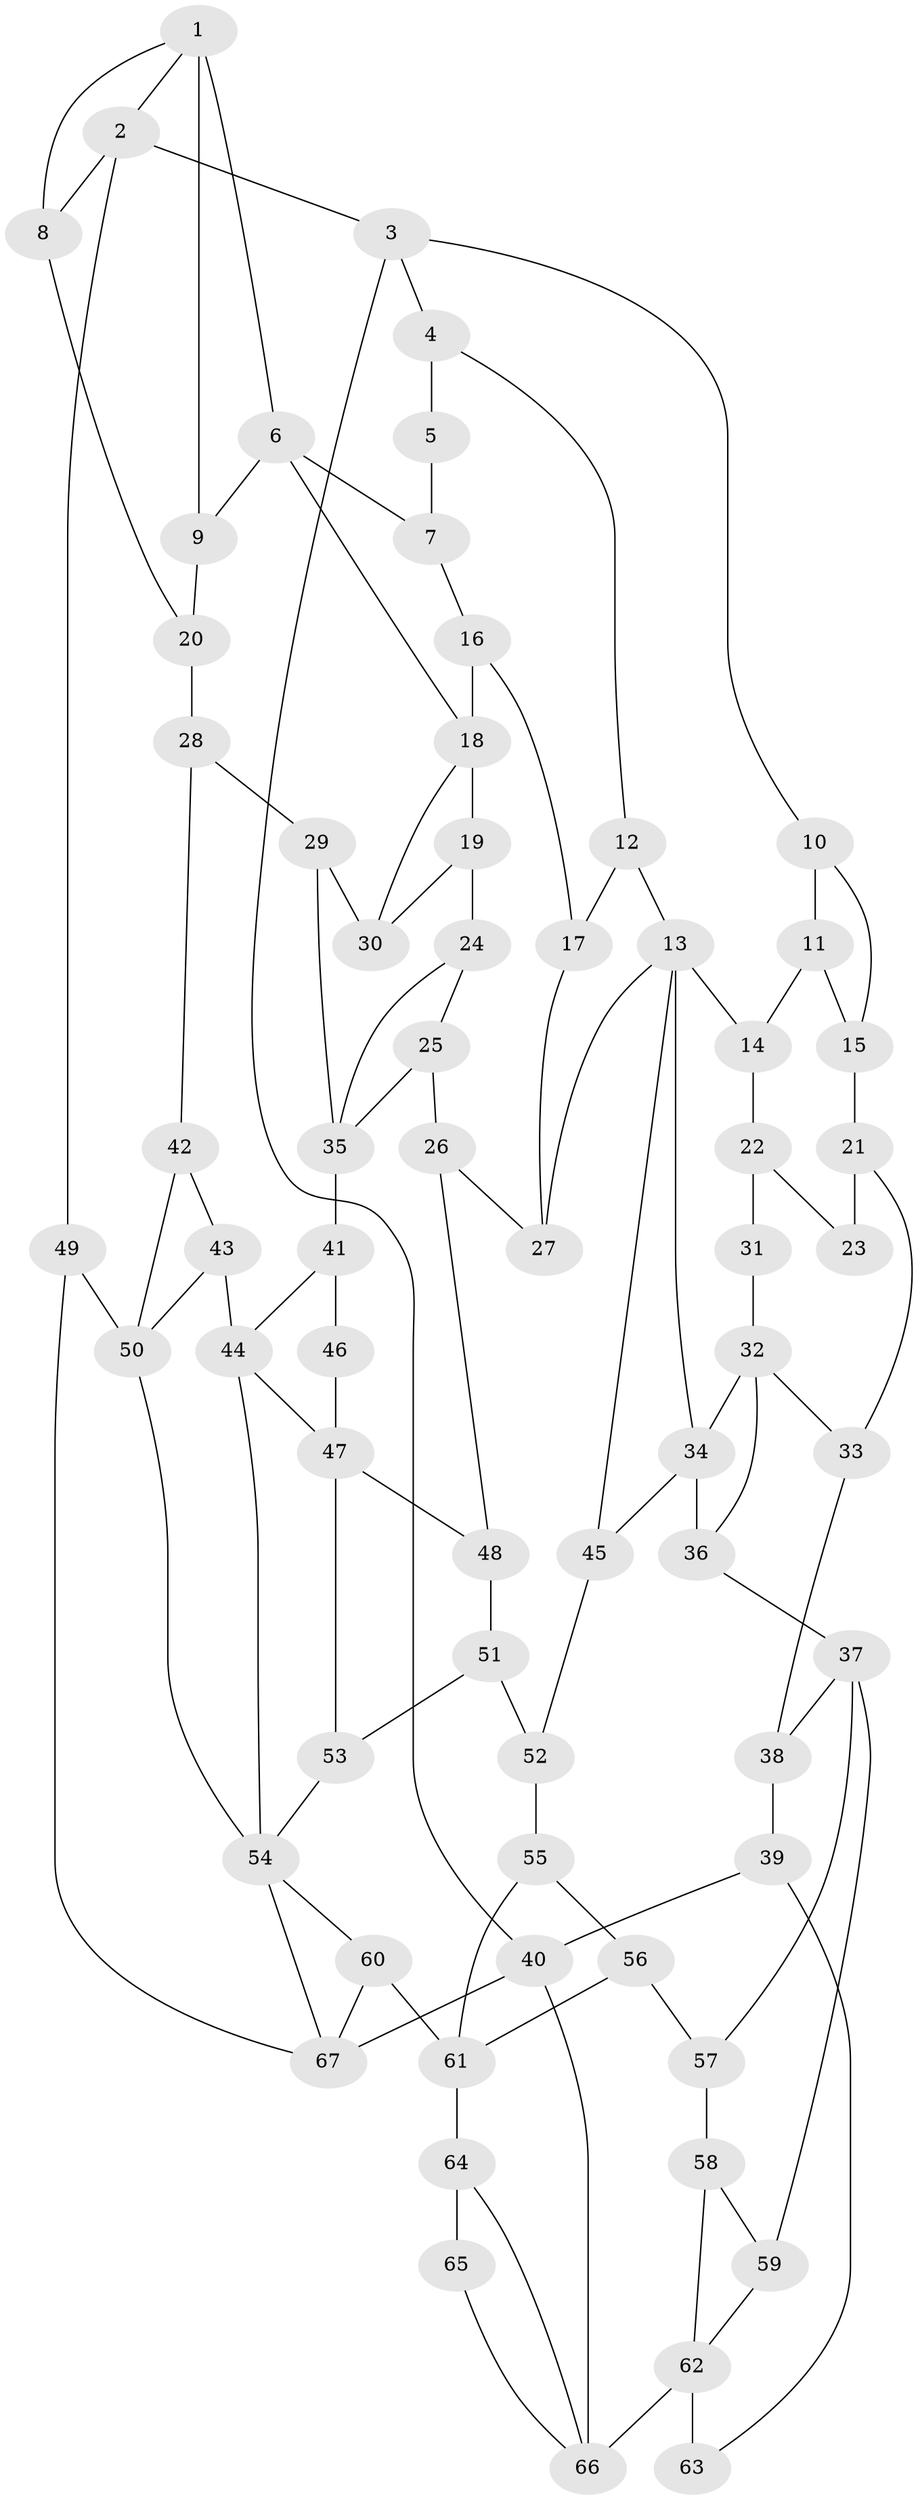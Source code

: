 // original degree distribution, {3: 0.022556390977443608, 6: 0.20300751879699247, 5: 0.5639097744360902, 4: 0.21052631578947367}
// Generated by graph-tools (version 1.1) at 2025/54/03/04/25 22:54:39]
// undirected, 67 vertices, 108 edges
graph export_dot {
  node [color=gray90,style=filled];
  1;
  2;
  3;
  4;
  5;
  6;
  7;
  8;
  9;
  10;
  11;
  12;
  13;
  14;
  15;
  16;
  17;
  18;
  19;
  20;
  21;
  22;
  23;
  24;
  25;
  26;
  27;
  28;
  29;
  30;
  31;
  32;
  33;
  34;
  35;
  36;
  37;
  38;
  39;
  40;
  41;
  42;
  43;
  44;
  45;
  46;
  47;
  48;
  49;
  50;
  51;
  52;
  53;
  54;
  55;
  56;
  57;
  58;
  59;
  60;
  61;
  62;
  63;
  64;
  65;
  66;
  67;
  1 -- 2 [weight=1.0];
  1 -- 6 [weight=1.0];
  1 -- 8 [weight=1.0];
  1 -- 9 [weight=2.0];
  2 -- 3 [weight=1.0];
  2 -- 8 [weight=1.0];
  2 -- 49 [weight=1.0];
  3 -- 4 [weight=1.0];
  3 -- 10 [weight=1.0];
  3 -- 40 [weight=1.0];
  4 -- 5 [weight=2.0];
  4 -- 12 [weight=1.0];
  5 -- 7 [weight=2.0];
  6 -- 7 [weight=2.0];
  6 -- 9 [weight=1.0];
  6 -- 18 [weight=1.0];
  7 -- 16 [weight=1.0];
  8 -- 20 [weight=1.0];
  9 -- 20 [weight=1.0];
  10 -- 11 [weight=1.0];
  10 -- 15 [weight=1.0];
  11 -- 14 [weight=1.0];
  11 -- 15 [weight=3.0];
  12 -- 13 [weight=1.0];
  12 -- 17 [weight=1.0];
  13 -- 14 [weight=1.0];
  13 -- 27 [weight=1.0];
  13 -- 34 [weight=1.0];
  13 -- 45 [weight=1.0];
  14 -- 22 [weight=1.0];
  15 -- 21 [weight=2.0];
  16 -- 17 [weight=1.0];
  16 -- 18 [weight=1.0];
  17 -- 27 [weight=1.0];
  18 -- 19 [weight=3.0];
  18 -- 30 [weight=1.0];
  19 -- 24 [weight=2.0];
  19 -- 30 [weight=1.0];
  20 -- 28 [weight=1.0];
  21 -- 23 [weight=2.0];
  21 -- 33 [weight=2.0];
  22 -- 23 [weight=1.0];
  22 -- 31 [weight=1.0];
  24 -- 25 [weight=1.0];
  24 -- 35 [weight=1.0];
  25 -- 26 [weight=1.0];
  25 -- 35 [weight=2.0];
  26 -- 27 [weight=1.0];
  26 -- 48 [weight=1.0];
  28 -- 29 [weight=1.0];
  28 -- 42 [weight=1.0];
  29 -- 30 [weight=1.0];
  29 -- 35 [weight=1.0];
  31 -- 32 [weight=2.0];
  32 -- 33 [weight=1.0];
  32 -- 34 [weight=2.0];
  32 -- 36 [weight=1.0];
  33 -- 38 [weight=2.0];
  34 -- 36 [weight=1.0];
  34 -- 45 [weight=1.0];
  35 -- 41 [weight=2.0];
  36 -- 37 [weight=2.0];
  37 -- 38 [weight=2.0];
  37 -- 57 [weight=1.0];
  37 -- 59 [weight=1.0];
  38 -- 39 [weight=1.0];
  39 -- 40 [weight=1.0];
  39 -- 63 [weight=1.0];
  40 -- 66 [weight=1.0];
  40 -- 67 [weight=1.0];
  41 -- 44 [weight=1.0];
  41 -- 46 [weight=1.0];
  42 -- 43 [weight=1.0];
  42 -- 50 [weight=1.0];
  43 -- 44 [weight=1.0];
  43 -- 50 [weight=1.0];
  44 -- 47 [weight=2.0];
  44 -- 54 [weight=1.0];
  45 -- 52 [weight=1.0];
  46 -- 47 [weight=2.0];
  47 -- 48 [weight=1.0];
  47 -- 53 [weight=1.0];
  48 -- 51 [weight=1.0];
  49 -- 50 [weight=2.0];
  49 -- 67 [weight=1.0];
  50 -- 54 [weight=2.0];
  51 -- 52 [weight=1.0];
  51 -- 53 [weight=1.0];
  52 -- 55 [weight=1.0];
  53 -- 54 [weight=1.0];
  54 -- 60 [weight=1.0];
  54 -- 67 [weight=1.0];
  55 -- 56 [weight=1.0];
  55 -- 61 [weight=1.0];
  56 -- 57 [weight=1.0];
  56 -- 61 [weight=1.0];
  57 -- 58 [weight=1.0];
  58 -- 59 [weight=1.0];
  58 -- 62 [weight=1.0];
  59 -- 62 [weight=1.0];
  60 -- 61 [weight=2.0];
  60 -- 67 [weight=1.0];
  61 -- 64 [weight=2.0];
  62 -- 63 [weight=2.0];
  62 -- 66 [weight=2.0];
  64 -- 65 [weight=2.0];
  64 -- 66 [weight=1.0];
  65 -- 66 [weight=1.0];
}
